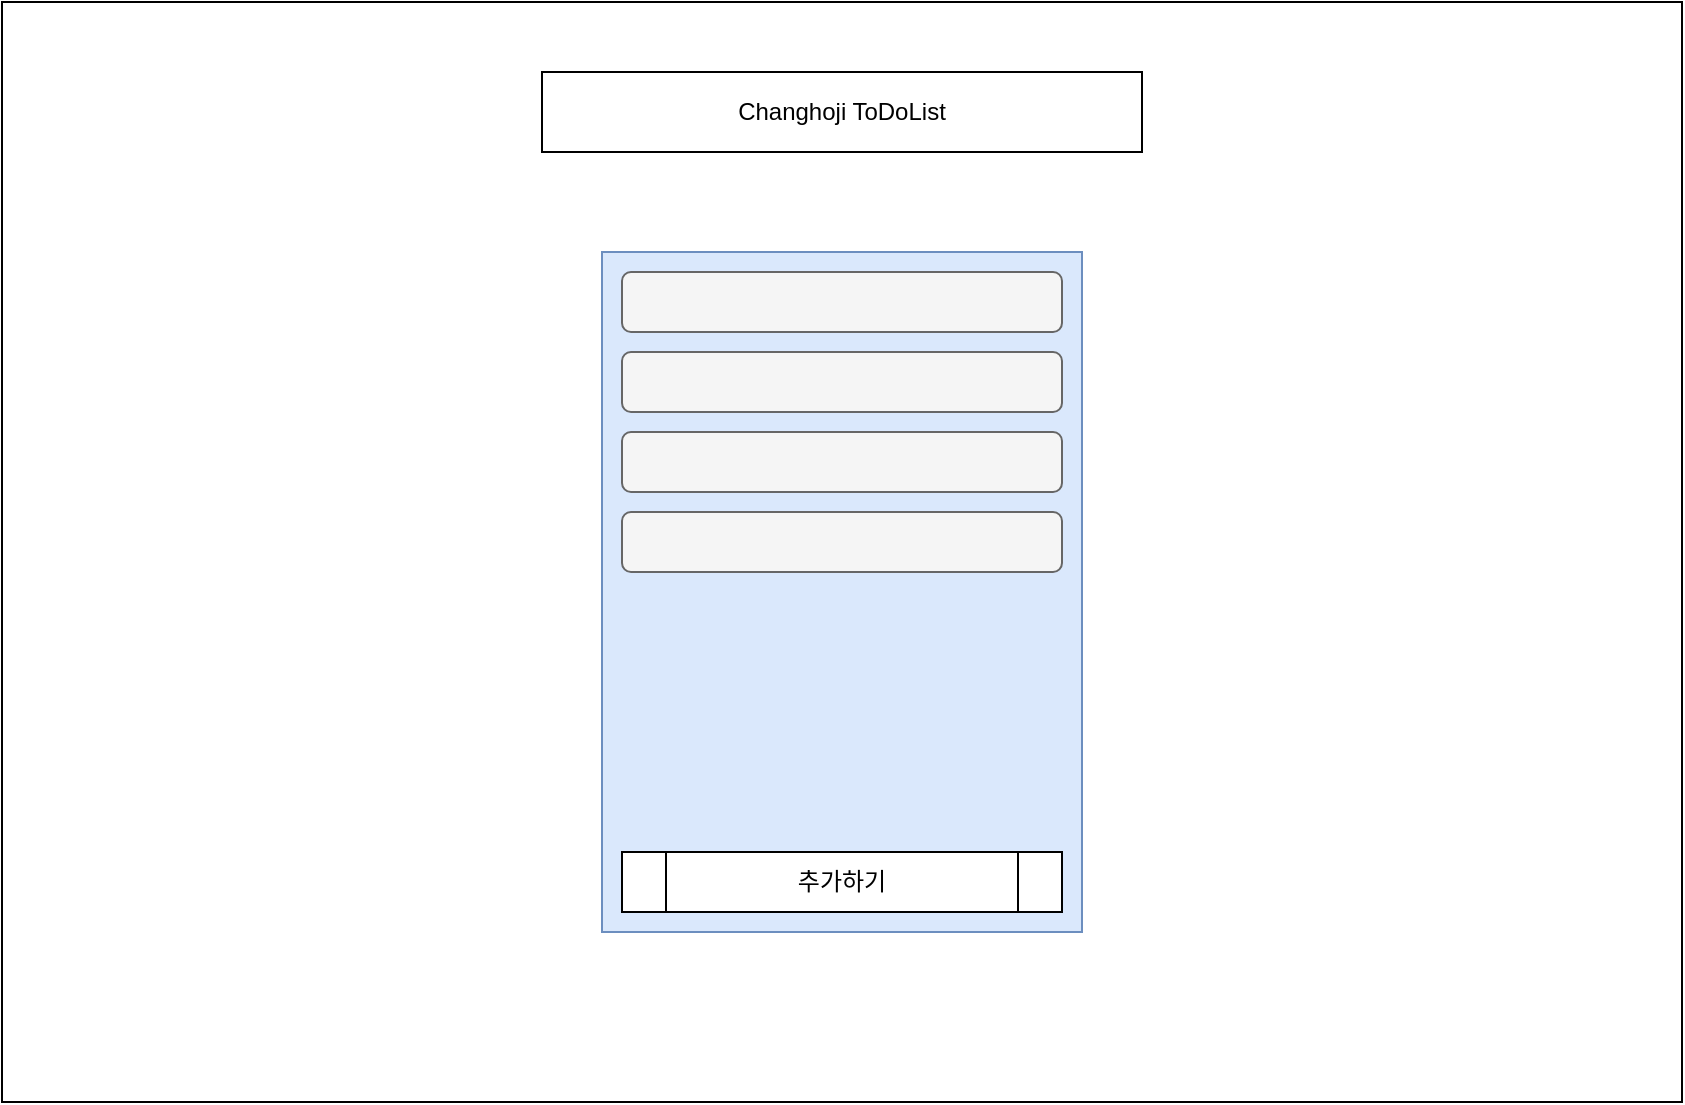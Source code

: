 <mxfile version="12.2.4" pages="1"><diagram id="JmeunRqsJizlW8p9a9Zf" name="페이지-1"><mxGraphModel dx="1272" dy="459" grid="1" gridSize="10" guides="1" tooltips="1" connect="1" arrows="1" fold="1" page="1" pageScale="1" pageWidth="827" pageHeight="1169" math="0" shadow="0"><root><mxCell id="0"/><mxCell id="1" parent="0"/><mxCell id="uRTKWtneeTFSl-mfdr6q-4" value="" style="rounded=0;whiteSpace=wrap;html=1;" parent="1" vertex="1"><mxGeometry x="-100" y="35" width="840" height="550" as="geometry"/></mxCell><mxCell id="uRTKWtneeTFSl-mfdr6q-2" value="" style="rounded=0;whiteSpace=wrap;html=1;fillColor=#dae8fc;strokeColor=#6c8ebf;" parent="1" vertex="1"><mxGeometry x="200" y="160" width="240" height="340" as="geometry"/></mxCell><mxCell id="uRTKWtneeTFSl-mfdr6q-3" value="Changhoji ToDoList" style="rounded=0;whiteSpace=wrap;html=1;" parent="1" vertex="1"><mxGeometry x="170" y="70" width="300" height="40" as="geometry"/></mxCell><mxCell id="uRTKWtneeTFSl-mfdr6q-5" value="" style="rounded=1;whiteSpace=wrap;html=1;fillColor=#f5f5f5;fontColor=#333333;strokeColor=#666666;" parent="1" vertex="1"><mxGeometry x="210" y="170" width="220" height="30" as="geometry"/></mxCell><mxCell id="uRTKWtneeTFSl-mfdr6q-6" value="" style="rounded=1;whiteSpace=wrap;html=1;fillColor=#f5f5f5;fontColor=#333333;strokeColor=#666666;" parent="1" vertex="1"><mxGeometry x="210" y="210" width="220" height="30" as="geometry"/></mxCell><mxCell id="uRTKWtneeTFSl-mfdr6q-7" value="" style="rounded=1;whiteSpace=wrap;html=1;fillColor=#f5f5f5;fontColor=#333333;strokeColor=#666666;" parent="1" vertex="1"><mxGeometry x="210" y="290" width="220" height="30" as="geometry"/></mxCell><mxCell id="uRTKWtneeTFSl-mfdr6q-8" value="" style="rounded=1;whiteSpace=wrap;html=1;fillColor=#f5f5f5;fontColor=#333333;strokeColor=#666666;" parent="1" vertex="1"><mxGeometry x="210" y="250" width="220" height="30" as="geometry"/></mxCell><mxCell id="uRTKWtneeTFSl-mfdr6q-9" value="추가하기" style="shape=process;whiteSpace=wrap;html=1;backgroundOutline=1;" parent="1" vertex="1"><mxGeometry x="210" y="460" width="220" height="30" as="geometry"/></mxCell></root></mxGraphModel></diagram></mxfile>